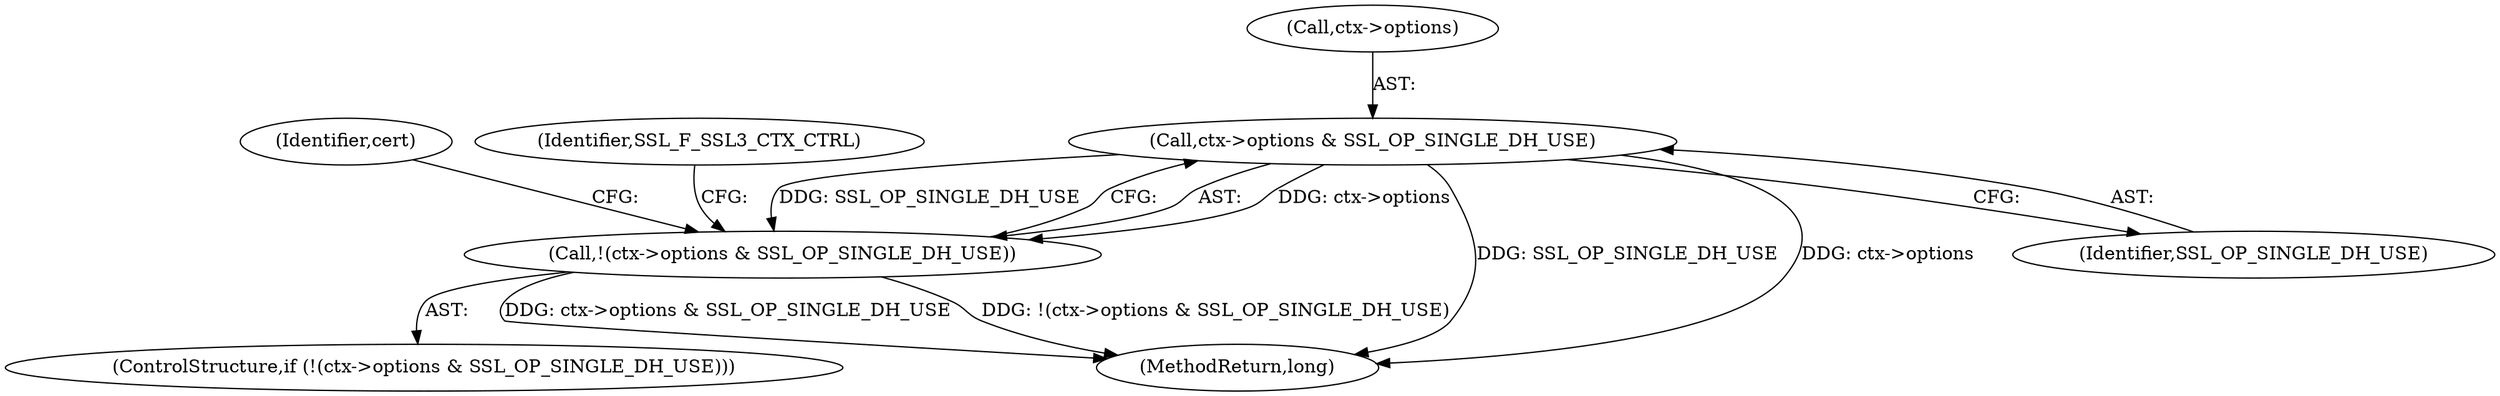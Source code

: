 digraph "0_openssl_c5b831f21d0d29d1e517d139d9d101763f60c9a2_0@pointer" {
"1000242" [label="(Call,ctx->options & SSL_OP_SINGLE_DH_USE)"];
"1000241" [label="(Call,!(ctx->options & SSL_OP_SINGLE_DH_USE))"];
"1000257" [label="(Identifier,cert)"];
"1000266" [label="(MethodReturn,long)"];
"1000241" [label="(Call,!(ctx->options & SSL_OP_SINGLE_DH_USE))"];
"1000250" [label="(Identifier,SSL_F_SSL3_CTX_CTRL)"];
"1000246" [label="(Identifier,SSL_OP_SINGLE_DH_USE)"];
"1000240" [label="(ControlStructure,if (!(ctx->options & SSL_OP_SINGLE_DH_USE)))"];
"1000243" [label="(Call,ctx->options)"];
"1000242" [label="(Call,ctx->options & SSL_OP_SINGLE_DH_USE)"];
"1000242" -> "1000241"  [label="AST: "];
"1000242" -> "1000246"  [label="CFG: "];
"1000243" -> "1000242"  [label="AST: "];
"1000246" -> "1000242"  [label="AST: "];
"1000241" -> "1000242"  [label="CFG: "];
"1000242" -> "1000266"  [label="DDG: SSL_OP_SINGLE_DH_USE"];
"1000242" -> "1000266"  [label="DDG: ctx->options"];
"1000242" -> "1000241"  [label="DDG: ctx->options"];
"1000242" -> "1000241"  [label="DDG: SSL_OP_SINGLE_DH_USE"];
"1000241" -> "1000240"  [label="AST: "];
"1000250" -> "1000241"  [label="CFG: "];
"1000257" -> "1000241"  [label="CFG: "];
"1000241" -> "1000266"  [label="DDG: ctx->options & SSL_OP_SINGLE_DH_USE"];
"1000241" -> "1000266"  [label="DDG: !(ctx->options & SSL_OP_SINGLE_DH_USE)"];
}
